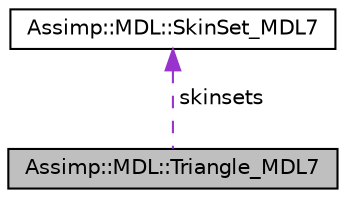 digraph "Assimp::MDL::Triangle_MDL7"
{
  edge [fontname="Helvetica",fontsize="10",labelfontname="Helvetica",labelfontsize="10"];
  node [fontname="Helvetica",fontsize="10",shape=record];
  Node1 [label="Assimp::MDL::Triangle_MDL7",height=0.2,width=0.4,color="black", fillcolor="grey75", style="filled", fontcolor="black"];
  Node2 -> Node1 [dir="back",color="darkorchid3",fontsize="10",style="dashed",label=" skinsets" ,fontname="Helvetica"];
  Node2 [label="Assimp::MDL::SkinSet_MDL7",height=0.2,width=0.4,color="black", fillcolor="white", style="filled",URL="$struct_assimp_1_1_m_d_l_1_1_skin_set___m_d_l7.html",tooltip="Skin set data structure for the 3DGS MDL7 format MDL7 references UV coordinates per face via an index..."];
}
